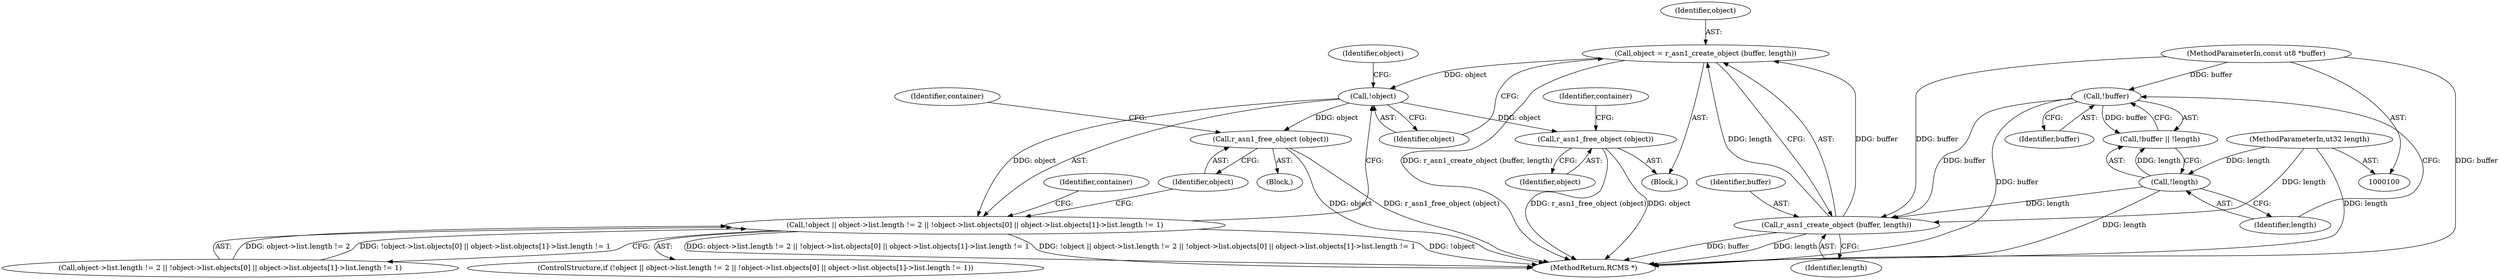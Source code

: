 digraph "0_radare2_7ab66cca5bbdf6cb2d69339ef4f513d95e532dbf@API" {
"1000125" [label="(Call,object = r_asn1_create_object (buffer, length))"];
"1000127" [label="(Call,r_asn1_create_object (buffer, length))"];
"1000108" [label="(Call,!buffer)"];
"1000101" [label="(MethodParameterIn,const ut8 *buffer)"];
"1000110" [label="(Call,!length)"];
"1000102" [label="(MethodParameterIn,ut32 length)"];
"1000132" [label="(Call,!object)"];
"1000131" [label="(Call,!object || object->list.length != 2 || !object->list.objects[0] || object->list.objects[1]->list.length != 1)"];
"1000165" [label="(Call,r_asn1_free_object (object))"];
"1000212" [label="(Call,r_asn1_free_object (object))"];
"1000212" [label="(Call,r_asn1_free_object (object))"];
"1000126" [label="(Identifier,object)"];
"1000108" [label="(Call,!buffer)"];
"1000138" [label="(Identifier,object)"];
"1000130" [label="(ControlStructure,if (!object || object->list.length != 2 || !object->list.objects[0] || object->list.objects[1]->list.length != 1))"];
"1000216" [label="(MethodReturn,RCMS *)"];
"1000102" [label="(MethodParameterIn,ut32 length)"];
"1000110" [label="(Call,!length)"];
"1000111" [label="(Identifier,length)"];
"1000165" [label="(Call,r_asn1_free_object (object))"];
"1000134" [label="(Call,object->list.length != 2 || !object->list.objects[0] || object->list.objects[1]->list.length != 1)"];
"1000213" [label="(Identifier,object)"];
"1000168" [label="(Identifier,container)"];
"1000125" [label="(Call,object = r_asn1_create_object (buffer, length))"];
"1000107" [label="(Call,!buffer || !length)"];
"1000133" [label="(Identifier,object)"];
"1000173" [label="(Identifier,container)"];
"1000103" [label="(Block,)"];
"1000166" [label="(Identifier,object)"];
"1000164" [label="(Block,)"];
"1000129" [label="(Identifier,length)"];
"1000127" [label="(Call,r_asn1_create_object (buffer, length))"];
"1000109" [label="(Identifier,buffer)"];
"1000101" [label="(MethodParameterIn,const ut8 *buffer)"];
"1000132" [label="(Call,!object)"];
"1000128" [label="(Identifier,buffer)"];
"1000131" [label="(Call,!object || object->list.length != 2 || !object->list.objects[0] || object->list.objects[1]->list.length != 1)"];
"1000215" [label="(Identifier,container)"];
"1000125" -> "1000103"  [label="AST: "];
"1000125" -> "1000127"  [label="CFG: "];
"1000126" -> "1000125"  [label="AST: "];
"1000127" -> "1000125"  [label="AST: "];
"1000133" -> "1000125"  [label="CFG: "];
"1000125" -> "1000216"  [label="DDG: r_asn1_create_object (buffer, length)"];
"1000127" -> "1000125"  [label="DDG: buffer"];
"1000127" -> "1000125"  [label="DDG: length"];
"1000125" -> "1000132"  [label="DDG: object"];
"1000127" -> "1000129"  [label="CFG: "];
"1000128" -> "1000127"  [label="AST: "];
"1000129" -> "1000127"  [label="AST: "];
"1000127" -> "1000216"  [label="DDG: buffer"];
"1000127" -> "1000216"  [label="DDG: length"];
"1000108" -> "1000127"  [label="DDG: buffer"];
"1000101" -> "1000127"  [label="DDG: buffer"];
"1000110" -> "1000127"  [label="DDG: length"];
"1000102" -> "1000127"  [label="DDG: length"];
"1000108" -> "1000107"  [label="AST: "];
"1000108" -> "1000109"  [label="CFG: "];
"1000109" -> "1000108"  [label="AST: "];
"1000111" -> "1000108"  [label="CFG: "];
"1000107" -> "1000108"  [label="CFG: "];
"1000108" -> "1000216"  [label="DDG: buffer"];
"1000108" -> "1000107"  [label="DDG: buffer"];
"1000101" -> "1000108"  [label="DDG: buffer"];
"1000101" -> "1000100"  [label="AST: "];
"1000101" -> "1000216"  [label="DDG: buffer"];
"1000110" -> "1000107"  [label="AST: "];
"1000110" -> "1000111"  [label="CFG: "];
"1000111" -> "1000110"  [label="AST: "];
"1000107" -> "1000110"  [label="CFG: "];
"1000110" -> "1000216"  [label="DDG: length"];
"1000110" -> "1000107"  [label="DDG: length"];
"1000102" -> "1000110"  [label="DDG: length"];
"1000102" -> "1000100"  [label="AST: "];
"1000102" -> "1000216"  [label="DDG: length"];
"1000132" -> "1000131"  [label="AST: "];
"1000132" -> "1000133"  [label="CFG: "];
"1000133" -> "1000132"  [label="AST: "];
"1000138" -> "1000132"  [label="CFG: "];
"1000131" -> "1000132"  [label="CFG: "];
"1000132" -> "1000131"  [label="DDG: object"];
"1000132" -> "1000165"  [label="DDG: object"];
"1000132" -> "1000212"  [label="DDG: object"];
"1000131" -> "1000130"  [label="AST: "];
"1000131" -> "1000134"  [label="CFG: "];
"1000134" -> "1000131"  [label="AST: "];
"1000166" -> "1000131"  [label="CFG: "];
"1000173" -> "1000131"  [label="CFG: "];
"1000131" -> "1000216"  [label="DDG: !object"];
"1000131" -> "1000216"  [label="DDG: object->list.length != 2 || !object->list.objects[0] || object->list.objects[1]->list.length != 1"];
"1000131" -> "1000216"  [label="DDG: !object || object->list.length != 2 || !object->list.objects[0] || object->list.objects[1]->list.length != 1"];
"1000134" -> "1000131"  [label="DDG: object->list.length != 2"];
"1000134" -> "1000131"  [label="DDG: !object->list.objects[0] || object->list.objects[1]->list.length != 1"];
"1000165" -> "1000164"  [label="AST: "];
"1000165" -> "1000166"  [label="CFG: "];
"1000166" -> "1000165"  [label="AST: "];
"1000168" -> "1000165"  [label="CFG: "];
"1000165" -> "1000216"  [label="DDG: object"];
"1000165" -> "1000216"  [label="DDG: r_asn1_free_object (object)"];
"1000212" -> "1000103"  [label="AST: "];
"1000212" -> "1000213"  [label="CFG: "];
"1000213" -> "1000212"  [label="AST: "];
"1000215" -> "1000212"  [label="CFG: "];
"1000212" -> "1000216"  [label="DDG: r_asn1_free_object (object)"];
"1000212" -> "1000216"  [label="DDG: object"];
}
